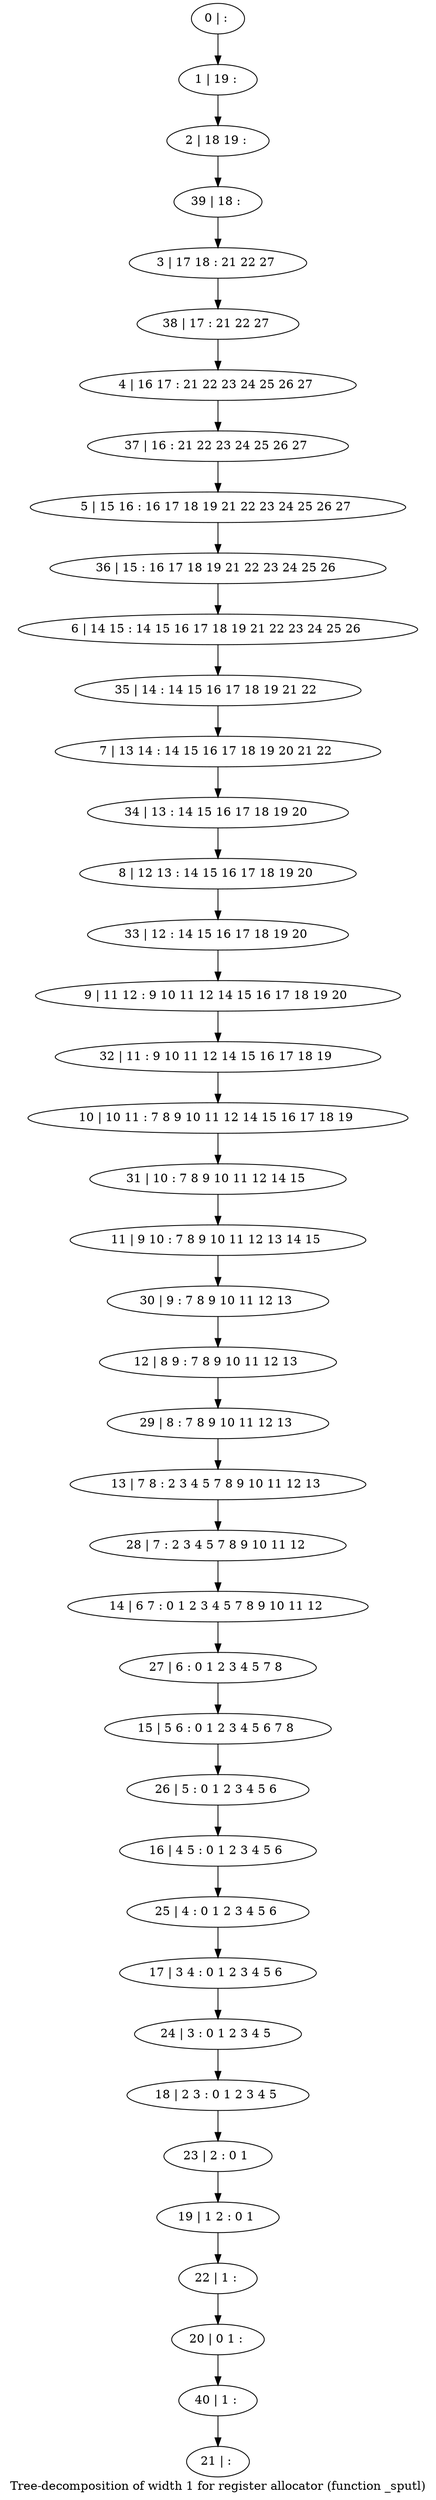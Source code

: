 digraph G {
graph [label="Tree-decomposition of width 1 for register allocator (function _sputl)"]
0[label="0 | : "];
1[label="1 | 19 : "];
2[label="2 | 18 19 : "];
3[label="3 | 17 18 : 21 22 27 "];
4[label="4 | 16 17 : 21 22 23 24 25 26 27 "];
5[label="5 | 15 16 : 16 17 18 19 21 22 23 24 25 26 27 "];
6[label="6 | 14 15 : 14 15 16 17 18 19 21 22 23 24 25 26 "];
7[label="7 | 13 14 : 14 15 16 17 18 19 20 21 22 "];
8[label="8 | 12 13 : 14 15 16 17 18 19 20 "];
9[label="9 | 11 12 : 9 10 11 12 14 15 16 17 18 19 20 "];
10[label="10 | 10 11 : 7 8 9 10 11 12 14 15 16 17 18 19 "];
11[label="11 | 9 10 : 7 8 9 10 11 12 13 14 15 "];
12[label="12 | 8 9 : 7 8 9 10 11 12 13 "];
13[label="13 | 7 8 : 2 3 4 5 7 8 9 10 11 12 13 "];
14[label="14 | 6 7 : 0 1 2 3 4 5 7 8 9 10 11 12 "];
15[label="15 | 5 6 : 0 1 2 3 4 5 6 7 8 "];
16[label="16 | 4 5 : 0 1 2 3 4 5 6 "];
17[label="17 | 3 4 : 0 1 2 3 4 5 6 "];
18[label="18 | 2 3 : 0 1 2 3 4 5 "];
19[label="19 | 1 2 : 0 1 "];
20[label="20 | 0 1 : "];
21[label="21 | : "];
22[label="22 | 1 : "];
23[label="23 | 2 : 0 1 "];
24[label="24 | 3 : 0 1 2 3 4 5 "];
25[label="25 | 4 : 0 1 2 3 4 5 6 "];
26[label="26 | 5 : 0 1 2 3 4 5 6 "];
27[label="27 | 6 : 0 1 2 3 4 5 7 8 "];
28[label="28 | 7 : 2 3 4 5 7 8 9 10 11 12 "];
29[label="29 | 8 : 7 8 9 10 11 12 13 "];
30[label="30 | 9 : 7 8 9 10 11 12 13 "];
31[label="31 | 10 : 7 8 9 10 11 12 14 15 "];
32[label="32 | 11 : 9 10 11 12 14 15 16 17 18 19 "];
33[label="33 | 12 : 14 15 16 17 18 19 20 "];
34[label="34 | 13 : 14 15 16 17 18 19 20 "];
35[label="35 | 14 : 14 15 16 17 18 19 21 22 "];
36[label="36 | 15 : 16 17 18 19 21 22 23 24 25 26 "];
37[label="37 | 16 : 21 22 23 24 25 26 27 "];
38[label="38 | 17 : 21 22 27 "];
39[label="39 | 18 : "];
40[label="40 | 1 : "];
0->1 ;
1->2 ;
22->20 ;
19->22 ;
23->19 ;
18->23 ;
24->18 ;
17->24 ;
25->17 ;
16->25 ;
26->16 ;
15->26 ;
27->15 ;
14->27 ;
28->14 ;
13->28 ;
29->13 ;
12->29 ;
30->12 ;
11->30 ;
31->11 ;
10->31 ;
32->10 ;
9->32 ;
33->9 ;
8->33 ;
34->8 ;
7->34 ;
35->7 ;
6->35 ;
36->6 ;
5->36 ;
37->5 ;
4->37 ;
38->4 ;
3->38 ;
39->3 ;
2->39 ;
40->21 ;
20->40 ;
}
